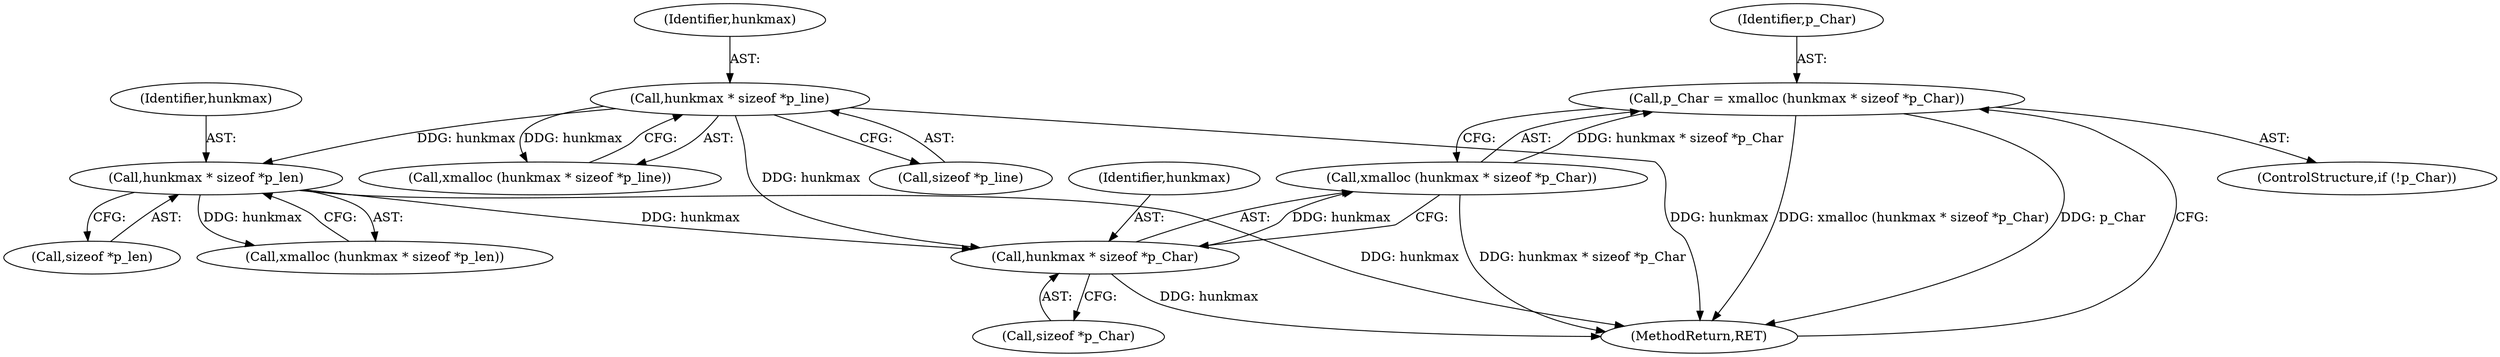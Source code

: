 digraph "0_savannah_0c08d7a902c6fdd49b704623a12d8d672ef18944_1@API" {
"1000132" [label="(Call,p_Char = xmalloc (hunkmax * sizeof *p_Char))"];
"1000134" [label="(Call,xmalloc (hunkmax * sizeof *p_Char))"];
"1000135" [label="(Call,hunkmax * sizeof *p_Char)"];
"1000124" [label="(Call,hunkmax * sizeof *p_len)"];
"1000111" [label="(Call,hunkmax * sizeof *p_line)"];
"1000133" [label="(Identifier,p_Char)"];
"1000135" [label="(Call,hunkmax * sizeof *p_Char)"];
"1000112" [label="(Identifier,hunkmax)"];
"1000111" [label="(Call,hunkmax * sizeof *p_line)"];
"1000123" [label="(Call,xmalloc (hunkmax * sizeof *p_len))"];
"1000124" [label="(Call,hunkmax * sizeof *p_len)"];
"1000126" [label="(Call,sizeof *p_len)"];
"1000110" [label="(Call,xmalloc (hunkmax * sizeof *p_line))"];
"1000132" [label="(Call,p_Char = xmalloc (hunkmax * sizeof *p_Char))"];
"1000129" [label="(ControlStructure,if (!p_Char))"];
"1000137" [label="(Call,sizeof *p_Char)"];
"1000134" [label="(Call,xmalloc (hunkmax * sizeof *p_Char))"];
"1000140" [label="(MethodReturn,RET)"];
"1000125" [label="(Identifier,hunkmax)"];
"1000113" [label="(Call,sizeof *p_line)"];
"1000136" [label="(Identifier,hunkmax)"];
"1000132" -> "1000129"  [label="AST: "];
"1000132" -> "1000134"  [label="CFG: "];
"1000133" -> "1000132"  [label="AST: "];
"1000134" -> "1000132"  [label="AST: "];
"1000140" -> "1000132"  [label="CFG: "];
"1000132" -> "1000140"  [label="DDG: xmalloc (hunkmax * sizeof *p_Char)"];
"1000132" -> "1000140"  [label="DDG: p_Char"];
"1000134" -> "1000132"  [label="DDG: hunkmax * sizeof *p_Char"];
"1000134" -> "1000135"  [label="CFG: "];
"1000135" -> "1000134"  [label="AST: "];
"1000134" -> "1000140"  [label="DDG: hunkmax * sizeof *p_Char"];
"1000135" -> "1000134"  [label="DDG: hunkmax"];
"1000135" -> "1000137"  [label="CFG: "];
"1000136" -> "1000135"  [label="AST: "];
"1000137" -> "1000135"  [label="AST: "];
"1000135" -> "1000140"  [label="DDG: hunkmax"];
"1000124" -> "1000135"  [label="DDG: hunkmax"];
"1000111" -> "1000135"  [label="DDG: hunkmax"];
"1000124" -> "1000123"  [label="AST: "];
"1000124" -> "1000126"  [label="CFG: "];
"1000125" -> "1000124"  [label="AST: "];
"1000126" -> "1000124"  [label="AST: "];
"1000123" -> "1000124"  [label="CFG: "];
"1000124" -> "1000140"  [label="DDG: hunkmax"];
"1000124" -> "1000123"  [label="DDG: hunkmax"];
"1000111" -> "1000124"  [label="DDG: hunkmax"];
"1000111" -> "1000110"  [label="AST: "];
"1000111" -> "1000113"  [label="CFG: "];
"1000112" -> "1000111"  [label="AST: "];
"1000113" -> "1000111"  [label="AST: "];
"1000110" -> "1000111"  [label="CFG: "];
"1000111" -> "1000140"  [label="DDG: hunkmax"];
"1000111" -> "1000110"  [label="DDG: hunkmax"];
}
